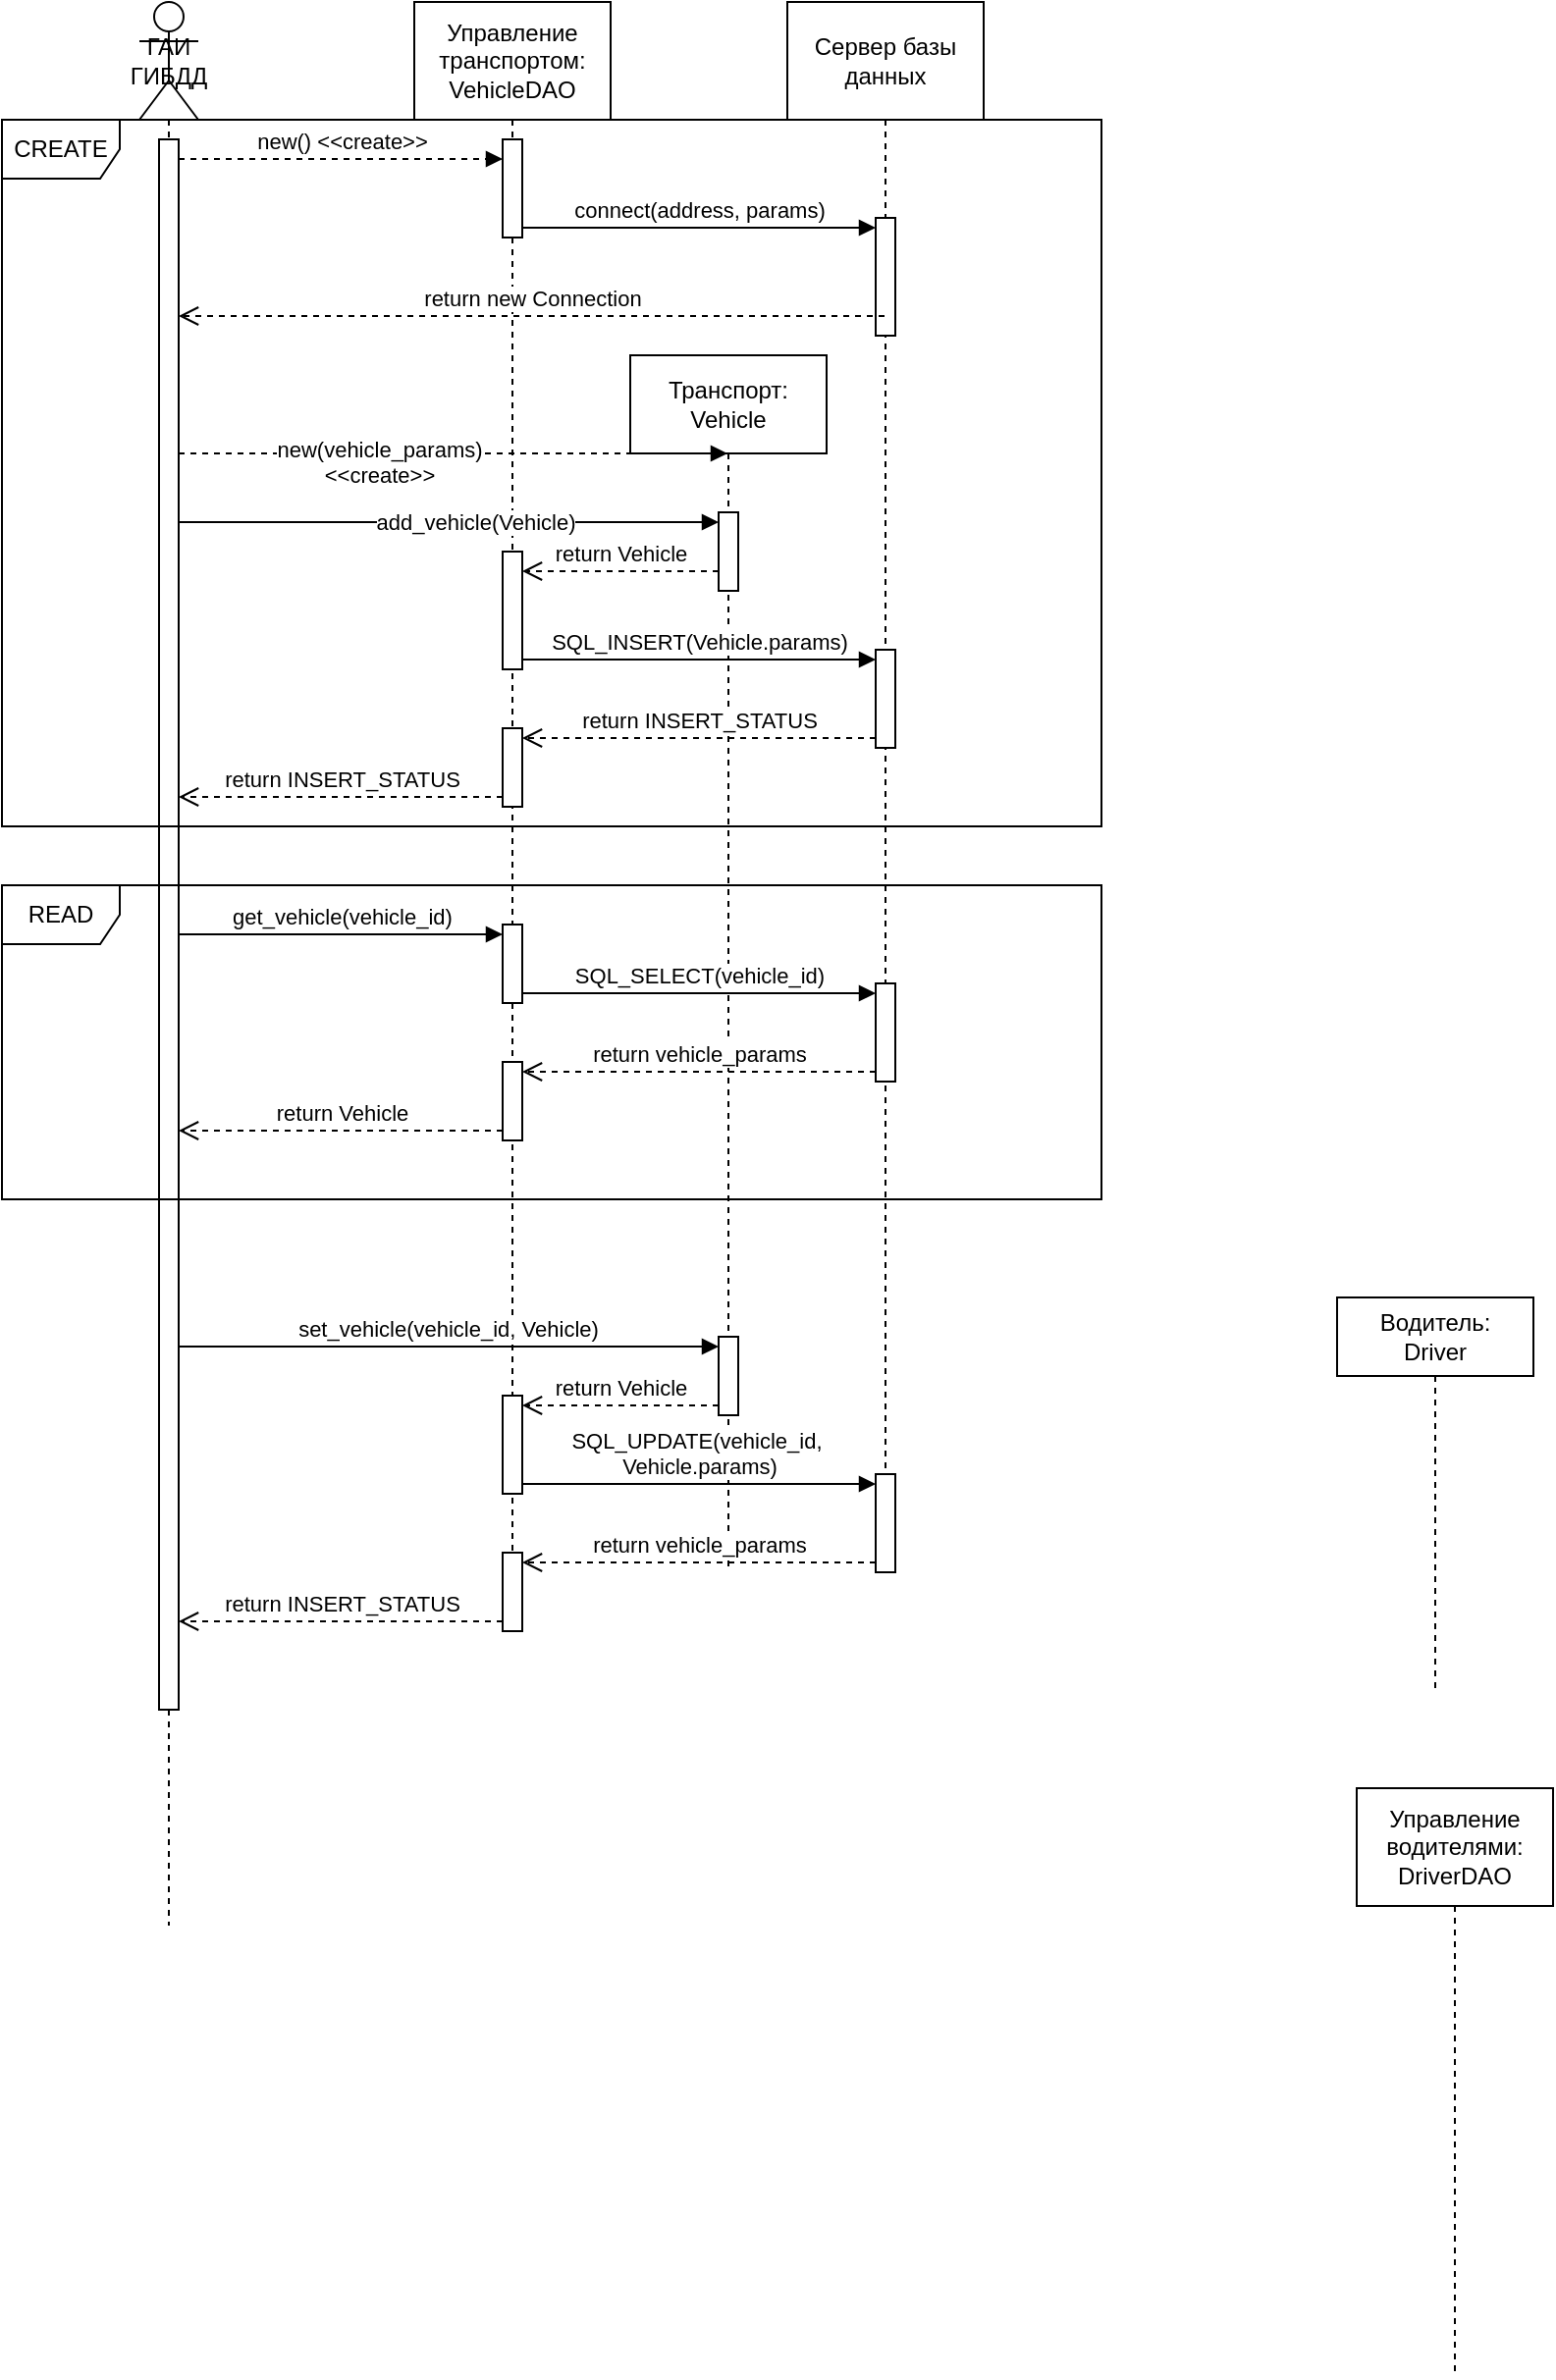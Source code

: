 <mxfile version="24.7.16">
  <diagram name="Страница — 1" id="xHwK_b2retfKlfM4JfdF">
    <mxGraphModel dx="600" dy="303" grid="1" gridSize="10" guides="1" tooltips="1" connect="1" arrows="1" fold="1" page="1" pageScale="1" pageWidth="1200" pageHeight="1920" math="0" shadow="0">
      <root>
        <mxCell id="0" />
        <mxCell id="1" parent="0" />
        <mxCell id="ZmueGVc2QgfomNV0Ne6T-6" value="ГАИ ГИБДД" style="shape=umlLifeline;perimeter=lifelinePerimeter;whiteSpace=wrap;html=1;container=1;dropTarget=0;collapsible=0;recursiveResize=0;outlineConnect=0;portConstraint=eastwest;newEdgeStyle={&quot;curved&quot;:0,&quot;rounded&quot;:0};participant=umlActor;size=60;" vertex="1" parent="1">
          <mxGeometry x="100" y="60" width="30" height="980" as="geometry" />
        </mxCell>
        <mxCell id="ZmueGVc2QgfomNV0Ne6T-15" value="" style="html=1;points=[[0,0,0,0,5],[0,1,0,0,-5],[1,0,0,0,5],[1,1,0,0,-5]];perimeter=orthogonalPerimeter;outlineConnect=0;targetShapes=umlLifeline;portConstraint=eastwest;newEdgeStyle={&quot;curved&quot;:0,&quot;rounded&quot;:0};" vertex="1" parent="ZmueGVc2QgfomNV0Ne6T-6">
          <mxGeometry x="10" y="70" width="10" height="800" as="geometry" />
        </mxCell>
        <mxCell id="ZmueGVc2QgfomNV0Ne6T-10" value="Транспорт:&lt;div&gt;Vehicle&lt;/div&gt;" style="shape=umlLifeline;perimeter=lifelinePerimeter;whiteSpace=wrap;html=1;container=1;dropTarget=0;collapsible=0;recursiveResize=0;outlineConnect=0;portConstraint=eastwest;newEdgeStyle={&quot;curved&quot;:0,&quot;rounded&quot;:0};size=50;" vertex="1" parent="1">
          <mxGeometry x="350" y="240" width="100" height="620" as="geometry" />
        </mxCell>
        <mxCell id="ZmueGVc2QgfomNV0Ne6T-57" value="" style="html=1;points=[[0,0,0,0,5],[0,1,0,0,-5],[1,0,0,0,5],[1,1,0,0,-5]];perimeter=orthogonalPerimeter;outlineConnect=0;targetShapes=umlLifeline;portConstraint=eastwest;newEdgeStyle={&quot;curved&quot;:0,&quot;rounded&quot;:0};" vertex="1" parent="ZmueGVc2QgfomNV0Ne6T-10">
          <mxGeometry x="45" y="80" width="10" height="40" as="geometry" />
        </mxCell>
        <mxCell id="ZmueGVc2QgfomNV0Ne6T-92" value="" style="html=1;points=[[0,0,0,0,5],[0,1,0,0,-5],[1,0,0,0,5],[1,1,0,0,-5]];perimeter=orthogonalPerimeter;outlineConnect=0;targetShapes=umlLifeline;portConstraint=eastwest;newEdgeStyle={&quot;curved&quot;:0,&quot;rounded&quot;:0};" vertex="1" parent="ZmueGVc2QgfomNV0Ne6T-10">
          <mxGeometry x="45" y="500" width="10" height="40" as="geometry" />
        </mxCell>
        <mxCell id="ZmueGVc2QgfomNV0Ne6T-11" value="Управление транспортом:&lt;div&gt;VehicleDAO&lt;/div&gt;" style="shape=umlLifeline;perimeter=lifelinePerimeter;whiteSpace=wrap;html=1;container=1;dropTarget=0;collapsible=0;recursiveResize=0;outlineConnect=0;portConstraint=eastwest;newEdgeStyle={&quot;curved&quot;:0,&quot;rounded&quot;:0};size=60;" vertex="1" parent="1">
          <mxGeometry x="240" y="60" width="100" height="800" as="geometry" />
        </mxCell>
        <mxCell id="ZmueGVc2QgfomNV0Ne6T-19" value="" style="html=1;points=[[0,0,0,0,5],[0,1,0,0,-5],[1,0,0,0,5],[1,1,0,0,-5]];perimeter=orthogonalPerimeter;outlineConnect=0;targetShapes=umlLifeline;portConstraint=eastwest;newEdgeStyle={&quot;curved&quot;:0,&quot;rounded&quot;:0};" vertex="1" parent="ZmueGVc2QgfomNV0Ne6T-11">
          <mxGeometry x="45" y="70" width="10" height="50" as="geometry" />
        </mxCell>
        <mxCell id="ZmueGVc2QgfomNV0Ne6T-66" value="" style="html=1;points=[[0,0,0,0,5],[0,1,0,0,-5],[1,0,0,0,5],[1,1,0,0,-5]];perimeter=orthogonalPerimeter;outlineConnect=0;targetShapes=umlLifeline;portConstraint=eastwest;newEdgeStyle={&quot;curved&quot;:0,&quot;rounded&quot;:0};" vertex="1" parent="ZmueGVc2QgfomNV0Ne6T-11">
          <mxGeometry x="45" y="280" width="10" height="60" as="geometry" />
        </mxCell>
        <mxCell id="ZmueGVc2QgfomNV0Ne6T-71" value="" style="html=1;points=[[0,0,0,0,5],[0,1,0,0,-5],[1,0,0,0,5],[1,1,0,0,-5]];perimeter=orthogonalPerimeter;outlineConnect=0;targetShapes=umlLifeline;portConstraint=eastwest;newEdgeStyle={&quot;curved&quot;:0,&quot;rounded&quot;:0};" vertex="1" parent="ZmueGVc2QgfomNV0Ne6T-11">
          <mxGeometry x="45" y="370" width="10" height="40" as="geometry" />
        </mxCell>
        <mxCell id="ZmueGVc2QgfomNV0Ne6T-76" value="" style="html=1;points=[[0,0,0,0,5],[0,1,0,0,-5],[1,0,0,0,5],[1,1,0,0,-5]];perimeter=orthogonalPerimeter;outlineConnect=0;targetShapes=umlLifeline;portConstraint=eastwest;newEdgeStyle={&quot;curved&quot;:0,&quot;rounded&quot;:0};" vertex="1" parent="ZmueGVc2QgfomNV0Ne6T-11">
          <mxGeometry x="45" y="470" width="10" height="40" as="geometry" />
        </mxCell>
        <mxCell id="ZmueGVc2QgfomNV0Ne6T-80" value="" style="html=1;points=[[0,0,0,0,5],[0,1,0,0,-5],[1,0,0,0,5],[1,1,0,0,-5]];perimeter=orthogonalPerimeter;outlineConnect=0;targetShapes=umlLifeline;portConstraint=eastwest;newEdgeStyle={&quot;curved&quot;:0,&quot;rounded&quot;:0};" vertex="1" parent="ZmueGVc2QgfomNV0Ne6T-11">
          <mxGeometry x="45" y="540" width="10" height="40" as="geometry" />
        </mxCell>
        <mxCell id="ZmueGVc2QgfomNV0Ne6T-94" value="" style="html=1;points=[[0,0,0,0,5],[0,1,0,0,-5],[1,0,0,0,5],[1,1,0,0,-5]];perimeter=orthogonalPerimeter;outlineConnect=0;targetShapes=umlLifeline;portConstraint=eastwest;newEdgeStyle={&quot;curved&quot;:0,&quot;rounded&quot;:0};" vertex="1" parent="ZmueGVc2QgfomNV0Ne6T-11">
          <mxGeometry x="45" y="710" width="10" height="50" as="geometry" />
        </mxCell>
        <mxCell id="ZmueGVc2QgfomNV0Ne6T-12" value="Водитель:&lt;div&gt;Driver&lt;/div&gt;" style="shape=umlLifeline;perimeter=lifelinePerimeter;whiteSpace=wrap;html=1;container=1;dropTarget=0;collapsible=0;recursiveResize=0;outlineConnect=0;portConstraint=eastwest;newEdgeStyle={&quot;curved&quot;:0,&quot;rounded&quot;:0};size=40;" vertex="1" parent="1">
          <mxGeometry x="710" y="720" width="100" height="200" as="geometry" />
        </mxCell>
        <mxCell id="ZmueGVc2QgfomNV0Ne6T-13" value="Управление водителями:&lt;div&gt;DriverDAO&lt;/div&gt;" style="shape=umlLifeline;perimeter=lifelinePerimeter;whiteSpace=wrap;html=1;container=1;dropTarget=0;collapsible=0;recursiveResize=0;outlineConnect=0;portConstraint=eastwest;newEdgeStyle={&quot;curved&quot;:0,&quot;rounded&quot;:0};size=60;" vertex="1" parent="1">
          <mxGeometry x="720" y="970" width="100" height="300" as="geometry" />
        </mxCell>
        <mxCell id="ZmueGVc2QgfomNV0Ne6T-20" value="new() &amp;lt;&amp;lt;create&amp;gt;&amp;gt;" style="html=1;verticalAlign=bottom;startArrow=none;endArrow=block;startSize=8;curved=0;rounded=0;startFill=0;dashed=1;" edge="1" target="ZmueGVc2QgfomNV0Ne6T-19" parent="1" source="ZmueGVc2QgfomNV0Ne6T-15">
          <mxGeometry relative="1" as="geometry">
            <mxPoint x="110" y="140.0" as="sourcePoint" />
            <mxPoint x="295" y="140.0" as="targetPoint" />
            <Array as="points">
              <mxPoint x="170" y="140" />
            </Array>
          </mxGeometry>
        </mxCell>
        <mxCell id="ZmueGVc2QgfomNV0Ne6T-32" value="Сервер базы данных" style="shape=umlLifeline;perimeter=lifelinePerimeter;whiteSpace=wrap;html=1;container=1;dropTarget=0;collapsible=0;recursiveResize=0;outlineConnect=0;portConstraint=eastwest;newEdgeStyle={&quot;curved&quot;:0,&quot;rounded&quot;:0};size=60;" vertex="1" parent="1">
          <mxGeometry x="430" y="60" width="100" height="800" as="geometry" />
        </mxCell>
        <mxCell id="ZmueGVc2QgfomNV0Ne6T-43" value="" style="html=1;points=[[0,0,0,0,5],[0,1,0,0,-5],[1,0,0,0,5],[1,1,0,0,-5]];perimeter=orthogonalPerimeter;outlineConnect=0;targetShapes=umlLifeline;portConstraint=eastwest;newEdgeStyle={&quot;curved&quot;:0,&quot;rounded&quot;:0};" vertex="1" parent="ZmueGVc2QgfomNV0Ne6T-32">
          <mxGeometry x="45" y="110" width="10" height="60" as="geometry" />
        </mxCell>
        <mxCell id="ZmueGVc2QgfomNV0Ne6T-68" value="" style="html=1;points=[[0,0,0,0,5],[0,1,0,0,-5],[1,0,0,0,5],[1,1,0,0,-5]];perimeter=orthogonalPerimeter;outlineConnect=0;targetShapes=umlLifeline;portConstraint=eastwest;newEdgeStyle={&quot;curved&quot;:0,&quot;rounded&quot;:0};" vertex="1" parent="ZmueGVc2QgfomNV0Ne6T-32">
          <mxGeometry x="45" y="330" width="10" height="50" as="geometry" />
        </mxCell>
        <mxCell id="ZmueGVc2QgfomNV0Ne6T-77" value="" style="html=1;points=[[0,0,0,0,5],[0,1,0,0,-5],[1,0,0,0,5],[1,1,0,0,-5]];perimeter=orthogonalPerimeter;outlineConnect=0;targetShapes=umlLifeline;portConstraint=eastwest;newEdgeStyle={&quot;curved&quot;:0,&quot;rounded&quot;:0};" vertex="1" parent="ZmueGVc2QgfomNV0Ne6T-32">
          <mxGeometry x="45" y="500" width="10" height="50" as="geometry" />
        </mxCell>
        <mxCell id="ZmueGVc2QgfomNV0Ne6T-98" value="" style="html=1;points=[[0,0,0,0,5],[0,1,0,0,-5],[1,0,0,0,5],[1,1,0,0,-5]];perimeter=orthogonalPerimeter;outlineConnect=0;targetShapes=umlLifeline;portConstraint=eastwest;newEdgeStyle={&quot;curved&quot;:0,&quot;rounded&quot;:0};" vertex="1" parent="ZmueGVc2QgfomNV0Ne6T-32">
          <mxGeometry x="45" y="750" width="10" height="50" as="geometry" />
        </mxCell>
        <mxCell id="ZmueGVc2QgfomNV0Ne6T-44" value="connect(address, params)" style="html=1;verticalAlign=bottom;endArrow=block;curved=0;rounded=0;entryX=0;entryY=0;entryDx=0;entryDy=5;" edge="1" target="ZmueGVc2QgfomNV0Ne6T-43" parent="1" source="ZmueGVc2QgfomNV0Ne6T-19">
          <mxGeometry relative="1" as="geometry">
            <mxPoint x="300" y="175" as="sourcePoint" />
            <mxPoint as="offset" />
          </mxGeometry>
        </mxCell>
        <mxCell id="ZmueGVc2QgfomNV0Ne6T-45" value="return new Connection" style="html=1;verticalAlign=bottom;endArrow=open;dashed=1;endSize=8;curved=0;rounded=0;" edge="1" source="ZmueGVc2QgfomNV0Ne6T-32" parent="1" target="ZmueGVc2QgfomNV0Ne6T-15">
          <mxGeometry relative="1" as="geometry">
            <mxPoint x="110" y="220" as="targetPoint" />
            <mxPoint x="480" y="220" as="sourcePoint" />
            <Array as="points">
              <mxPoint x="340" y="220" />
            </Array>
          </mxGeometry>
        </mxCell>
        <mxCell id="ZmueGVc2QgfomNV0Ne6T-58" value="new(vehicle_params)&lt;div&gt;&amp;lt;&amp;lt;create&amp;gt;&amp;gt;&lt;/div&gt;" style="html=1;verticalAlign=bottom;endArrow=block;curved=0;rounded=0;dashed=1;" edge="1" parent="1" source="ZmueGVc2QgfomNV0Ne6T-15" target="ZmueGVc2QgfomNV0Ne6T-10">
          <mxGeometry x="-0.269" y="-20" width="80" relative="1" as="geometry">
            <mxPoint x="310" y="360.0" as="sourcePoint" />
            <mxPoint x="419.5" y="360.0" as="targetPoint" />
            <Array as="points">
              <mxPoint x="380" y="290" />
            </Array>
            <mxPoint as="offset" />
          </mxGeometry>
        </mxCell>
        <mxCell id="ZmueGVc2QgfomNV0Ne6T-62" value="" style="html=1;verticalAlign=bottom;endArrow=block;curved=0;rounded=0;entryX=0;entryY=0;entryDx=0;entryDy=5;entryPerimeter=0;" edge="1" parent="1" source="ZmueGVc2QgfomNV0Ne6T-15" target="ZmueGVc2QgfomNV0Ne6T-57">
          <mxGeometry x="-0.077" y="-20" width="80" relative="1" as="geometry">
            <mxPoint x="110" y="270" as="sourcePoint" />
            <mxPoint x="299.5" y="270" as="targetPoint" />
            <mxPoint as="offset" />
          </mxGeometry>
        </mxCell>
        <mxCell id="ZmueGVc2QgfomNV0Ne6T-64" value="add_vehicle(Vehicle)" style="edgeLabel;html=1;align=center;verticalAlign=middle;resizable=0;points=[];" vertex="1" connectable="0" parent="ZmueGVc2QgfomNV0Ne6T-62">
          <mxGeometry x="0.203" y="2" relative="1" as="geometry">
            <mxPoint x="-15" y="2" as="offset" />
          </mxGeometry>
        </mxCell>
        <mxCell id="ZmueGVc2QgfomNV0Ne6T-67" value="return Vehicle" style="html=1;verticalAlign=bottom;endArrow=open;dashed=1;endSize=8;curved=0;rounded=0;" edge="1" parent="1" source="ZmueGVc2QgfomNV0Ne6T-57" target="ZmueGVc2QgfomNV0Ne6T-66">
          <mxGeometry relative="1" as="geometry">
            <mxPoint x="430" y="369.58" as="sourcePoint" />
            <mxPoint x="350" y="369.58" as="targetPoint" />
            <Array as="points">
              <mxPoint x="330" y="350" />
            </Array>
          </mxGeometry>
        </mxCell>
        <mxCell id="ZmueGVc2QgfomNV0Ne6T-69" value="SQL_INSERT(Vehicle.params)" style="html=1;verticalAlign=bottom;endArrow=block;curved=0;rounded=0;entryX=0;entryY=0;entryDx=0;entryDy=5;" edge="1" target="ZmueGVc2QgfomNV0Ne6T-68" parent="1" source="ZmueGVc2QgfomNV0Ne6T-66">
          <mxGeometry relative="1" as="geometry">
            <mxPoint x="320" y="395" as="sourcePoint" />
          </mxGeometry>
        </mxCell>
        <mxCell id="ZmueGVc2QgfomNV0Ne6T-70" value="return INSERT_STATUS" style="html=1;verticalAlign=bottom;endArrow=open;dashed=1;endSize=8;curved=0;rounded=0;exitX=0;exitY=1;exitDx=0;exitDy=-5;entryX=1;entryY=0;entryDx=0;entryDy=5;entryPerimeter=0;" edge="1" source="ZmueGVc2QgfomNV0Ne6T-68" parent="1" target="ZmueGVc2QgfomNV0Ne6T-71">
          <mxGeometry relative="1" as="geometry">
            <mxPoint x="320" y="465" as="targetPoint" />
          </mxGeometry>
        </mxCell>
        <mxCell id="ZmueGVc2QgfomNV0Ne6T-73" value="return INSERT_STATUS" style="html=1;verticalAlign=bottom;endArrow=open;dashed=1;endSize=8;curved=0;rounded=0;exitX=0;exitY=1;exitDx=0;exitDy=-5;exitPerimeter=0;" edge="1" parent="1" source="ZmueGVc2QgfomNV0Ne6T-71" target="ZmueGVc2QgfomNV0Ne6T-15">
          <mxGeometry relative="1" as="geometry">
            <mxPoint x="100" y="450" as="targetPoint" />
            <mxPoint x="290" y="460" as="sourcePoint" />
          </mxGeometry>
        </mxCell>
        <mxCell id="ZmueGVc2QgfomNV0Ne6T-74" value="CREATE" style="shape=umlFrame;whiteSpace=wrap;html=1;pointerEvents=0;" vertex="1" parent="1">
          <mxGeometry x="30" y="120" width="560" height="360" as="geometry" />
        </mxCell>
        <mxCell id="ZmueGVc2QgfomNV0Ne6T-75" value="get_vehicle(vehicle_id)" style="html=1;verticalAlign=bottom;endArrow=block;curved=0;rounded=0;entryX=0;entryY=0;entryDx=0;entryDy=5;entryPerimeter=0;" edge="1" parent="1" source="ZmueGVc2QgfomNV0Ne6T-15" target="ZmueGVc2QgfomNV0Ne6T-76">
          <mxGeometry width="80" relative="1" as="geometry">
            <mxPoint x="150" y="549.58" as="sourcePoint" />
            <mxPoint x="230" y="549.58" as="targetPoint" />
          </mxGeometry>
        </mxCell>
        <mxCell id="ZmueGVc2QgfomNV0Ne6T-78" value="SQL_SELECT(vehicle_id)" style="html=1;verticalAlign=bottom;endArrow=block;curved=0;rounded=0;entryX=0;entryY=0;entryDx=0;entryDy=5;exitX=1;exitY=1;exitDx=0;exitDy=-5;exitPerimeter=0;" edge="1" target="ZmueGVc2QgfomNV0Ne6T-77" parent="1" source="ZmueGVc2QgfomNV0Ne6T-76">
          <mxGeometry relative="1" as="geometry">
            <mxPoint x="290" y="565" as="sourcePoint" />
            <mxPoint as="offset" />
          </mxGeometry>
        </mxCell>
        <mxCell id="ZmueGVc2QgfomNV0Ne6T-79" value="return vehicle_params" style="html=1;verticalAlign=bottom;endArrow=open;dashed=1;endSize=8;curved=0;rounded=0;exitX=0;exitY=1;exitDx=0;exitDy=-5;entryX=1;entryY=0;entryDx=0;entryDy=5;entryPerimeter=0;" edge="1" source="ZmueGVc2QgfomNV0Ne6T-77" parent="1" target="ZmueGVc2QgfomNV0Ne6T-80">
          <mxGeometry relative="1" as="geometry">
            <mxPoint x="400" y="615" as="targetPoint" />
            <mxPoint as="offset" />
          </mxGeometry>
        </mxCell>
        <mxCell id="ZmueGVc2QgfomNV0Ne6T-82" value="return Vehicle" style="html=1;verticalAlign=bottom;endArrow=open;dashed=1;endSize=8;curved=0;rounded=0;exitX=0;exitY=1;exitDx=0;exitDy=-5;exitPerimeter=0;" edge="1" parent="1" source="ZmueGVc2QgfomNV0Ne6T-80" target="ZmueGVc2QgfomNV0Ne6T-15">
          <mxGeometry relative="1" as="geometry">
            <mxPoint x="305" y="615" as="targetPoint" />
            <mxPoint x="485" y="615" as="sourcePoint" />
            <mxPoint as="offset" />
          </mxGeometry>
        </mxCell>
        <mxCell id="ZmueGVc2QgfomNV0Ne6T-83" value="READ" style="shape=umlFrame;whiteSpace=wrap;html=1;pointerEvents=0;" vertex="1" parent="1">
          <mxGeometry x="30" y="510" width="560" height="160" as="geometry" />
        </mxCell>
        <mxCell id="ZmueGVc2QgfomNV0Ne6T-86" value="set_vehicle(vehicle_id, Vehicle)" style="html=1;verticalAlign=bottom;endArrow=block;curved=0;rounded=0;entryX=0;entryY=0;entryDx=0;entryDy=5;entryPerimeter=0;" edge="1" parent="1" source="ZmueGVc2QgfomNV0Ne6T-15" target="ZmueGVc2QgfomNV0Ne6T-92">
          <mxGeometry x="-0.003" width="80" relative="1" as="geometry">
            <mxPoint x="160" y="750" as="sourcePoint" />
            <mxPoint x="285" y="745" as="targetPoint" />
            <mxPoint as="offset" />
          </mxGeometry>
        </mxCell>
        <mxCell id="ZmueGVc2QgfomNV0Ne6T-93" value="return Vehicle" style="html=1;verticalAlign=bottom;endArrow=open;dashed=1;endSize=8;curved=0;rounded=0;exitX=0;exitY=1;exitDx=0;exitDy=-5;exitPerimeter=0;entryX=1;entryY=0;entryDx=0;entryDy=5;entryPerimeter=0;" edge="1" parent="1" source="ZmueGVc2QgfomNV0Ne6T-92" target="ZmueGVc2QgfomNV0Ne6T-94">
          <mxGeometry relative="1" as="geometry">
            <mxPoint x="380" y="780" as="sourcePoint" />
            <mxPoint x="280" y="780" as="targetPoint" />
            <Array as="points" />
          </mxGeometry>
        </mxCell>
        <mxCell id="ZmueGVc2QgfomNV0Ne6T-99" value="SQL_UPDATE(vehicle_id,&amp;nbsp;&lt;div&gt;Vehicle.params)&lt;/div&gt;" style="html=1;verticalAlign=bottom;endArrow=block;curved=0;rounded=0;entryX=0;entryY=0;entryDx=0;entryDy=5;exitX=1;exitY=1;exitDx=0;exitDy=-5;exitPerimeter=0;" edge="1" parent="1" target="ZmueGVc2QgfomNV0Ne6T-98" source="ZmueGVc2QgfomNV0Ne6T-94">
          <mxGeometry relative="1" as="geometry">
            <mxPoint x="295" y="805" as="sourcePoint" />
            <mxPoint as="offset" />
          </mxGeometry>
        </mxCell>
        <mxCell id="ZmueGVc2QgfomNV0Ne6T-101" value="" style="html=1;points=[[0,0,0,0,5],[0,1,0,0,-5],[1,0,0,0,5],[1,1,0,0,-5]];perimeter=orthogonalPerimeter;outlineConnect=0;targetShapes=umlLifeline;portConstraint=eastwest;newEdgeStyle={&quot;curved&quot;:0,&quot;rounded&quot;:0};" vertex="1" parent="1">
          <mxGeometry x="285" y="850" width="10" height="40" as="geometry" />
        </mxCell>
        <mxCell id="ZmueGVc2QgfomNV0Ne6T-102" value="return INSERT_STATUS" style="html=1;verticalAlign=bottom;endArrow=open;dashed=1;endSize=8;curved=0;rounded=0;exitX=0;exitY=1;exitDx=0;exitDy=-5;exitPerimeter=0;" edge="1" parent="1" source="ZmueGVc2QgfomNV0Ne6T-101" target="ZmueGVc2QgfomNV0Ne6T-15">
          <mxGeometry relative="1" as="geometry">
            <mxPoint x="120" y="885" as="targetPoint" />
            <mxPoint x="290" y="880" as="sourcePoint" />
          </mxGeometry>
        </mxCell>
        <mxCell id="ZmueGVc2QgfomNV0Ne6T-100" value="return vehicle_params" style="html=1;verticalAlign=bottom;endArrow=open;dashed=1;endSize=8;curved=0;rounded=0;exitX=0;exitY=1;exitDx=0;exitDy=-5;entryX=1;entryY=0;entryDx=0;entryDy=5;entryPerimeter=0;" edge="1" parent="1" source="ZmueGVc2QgfomNV0Ne6T-98" target="ZmueGVc2QgfomNV0Ne6T-101">
          <mxGeometry relative="1" as="geometry">
            <mxPoint x="295" y="845" as="targetPoint" />
            <mxPoint as="offset" />
          </mxGeometry>
        </mxCell>
      </root>
    </mxGraphModel>
  </diagram>
</mxfile>
